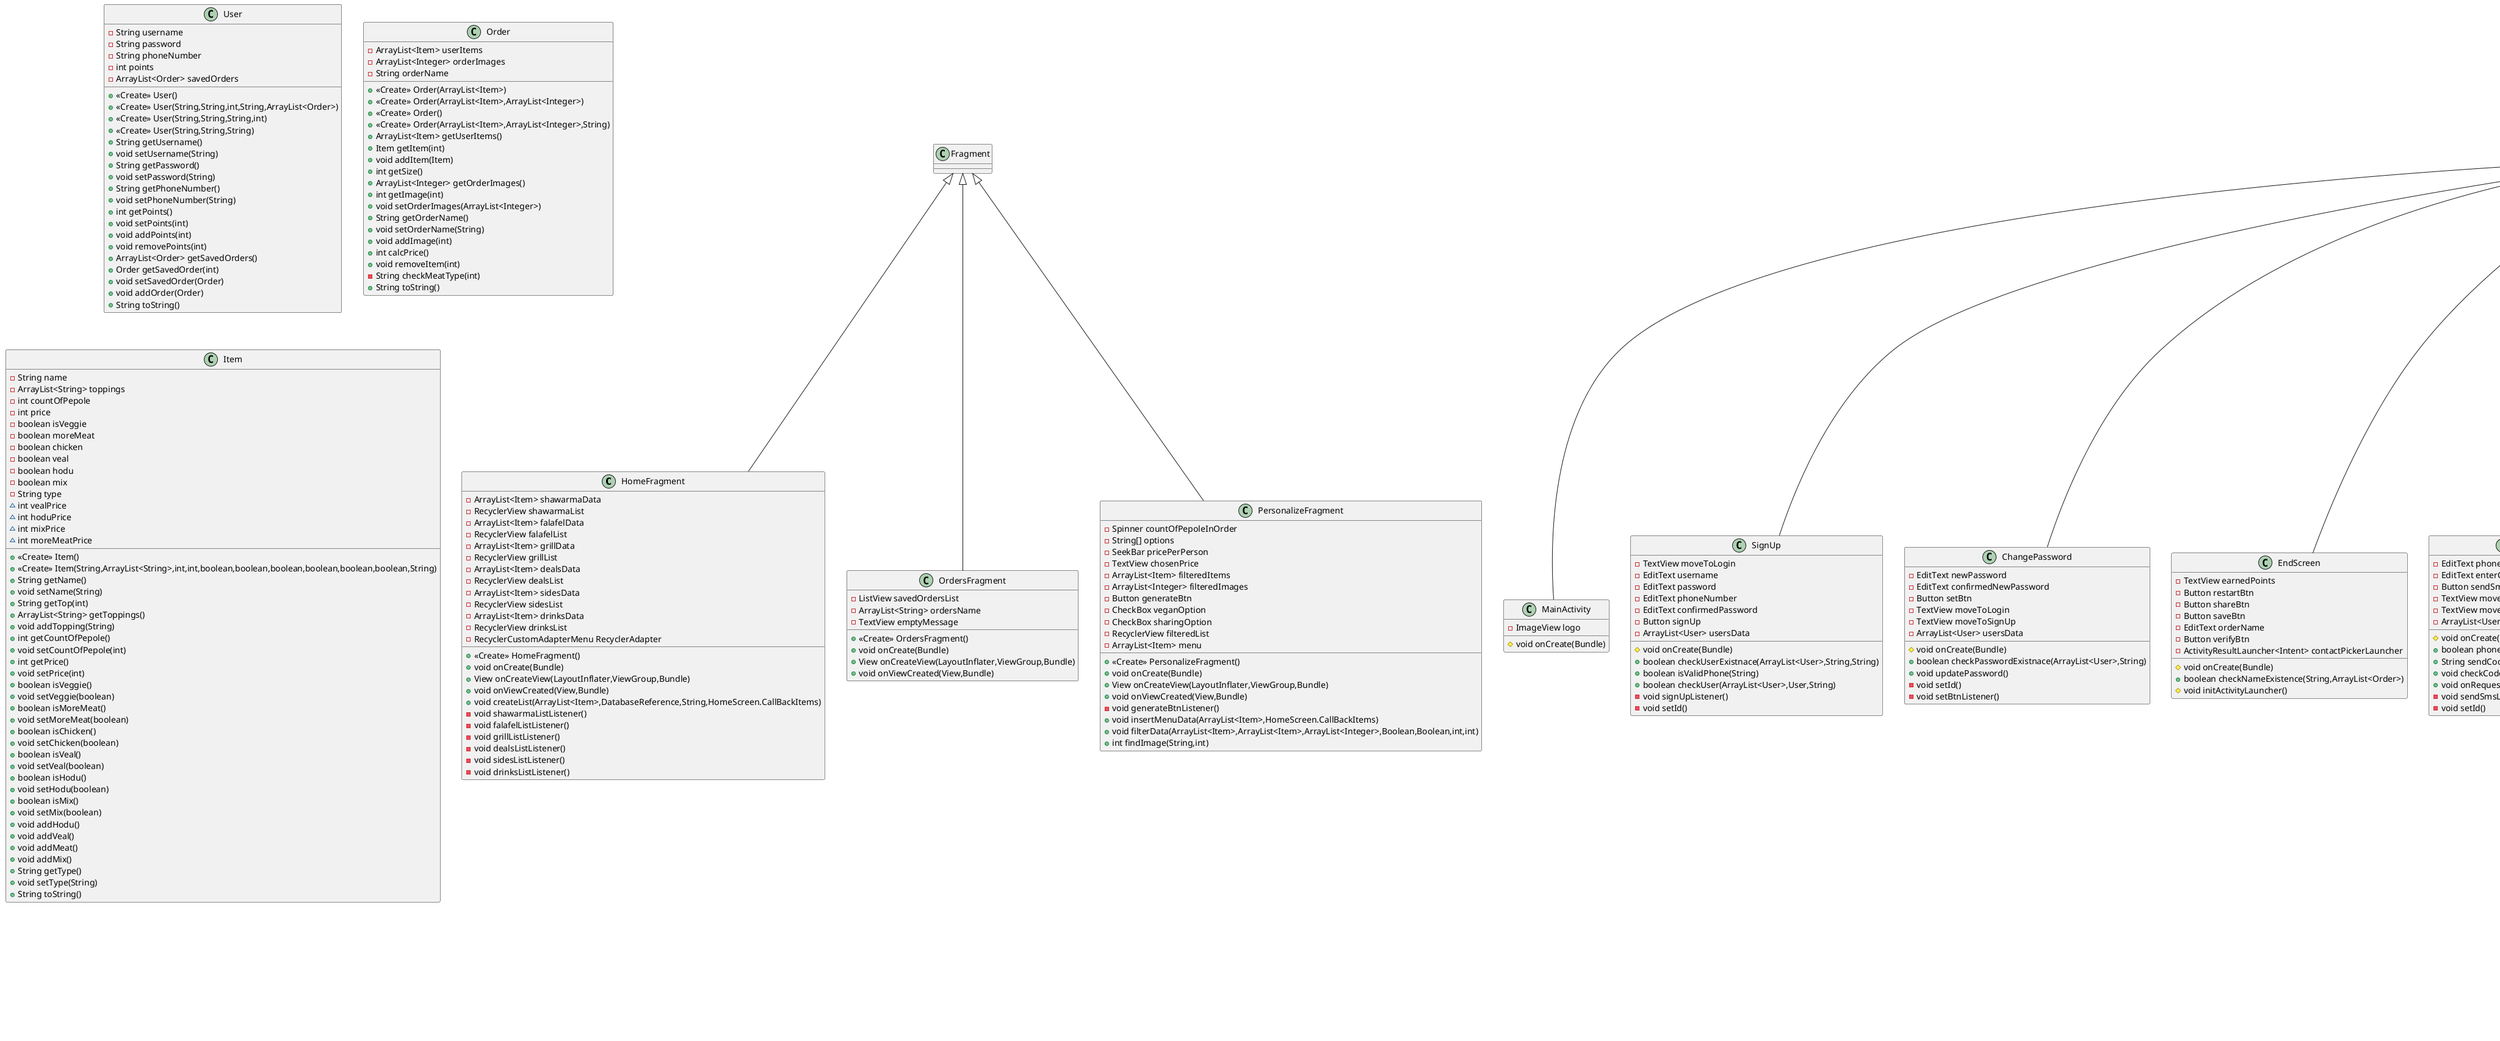 @startuml
class HomeFragment {
- ArrayList<Item> shawarmaData
- RecyclerView shawarmaList
- ArrayList<Item> falafelData
- RecyclerView falafelList
- ArrayList<Item> grillData
- RecyclerView grillList
- ArrayList<Item> dealsData
- RecyclerView dealsList
- ArrayList<Item> sidesData
- RecyclerView sidesList
- ArrayList<Item> drinksData
- RecyclerView drinksList
- RecyclerCustomAdapterMenu RecyclerAdapter
+ <<Create>> HomeFragment()
+ void onCreate(Bundle)
+ View onCreateView(LayoutInflater,ViewGroup,Bundle)
+ void onViewCreated(View,Bundle)
+ void createList(ArrayList<Item>,DatabaseReference,String,HomeScreen.CallBackItems)
- void shawarmaListListener()
- void falafelListListener()
- void grillListListener()
- void dealsListListener()
- void sidesListListener()
- void drinksListListener()
}


class MainActivity {
- ImageView logo
# void onCreate(Bundle)
}


class SignUp {
- TextView moveToLogin
- EditText username
- EditText password
- EditText phoneNumber
- EditText confirmedPassword
- Button signUp
- ArrayList<User> usersData
# void onCreate(Bundle)
+ boolean checkUserExistnace(ArrayList<User>,String,String)
+ boolean isValidPhone(String)
+ boolean checkUser(ArrayList<User>,User,String)
- void signUpListener()
- void setId()
}


class ChangePassword {
- EditText newPassword
- EditText confirmedNewPassword
- Button setBtn
- TextView moveToLogin
- TextView moveToSignUp
- ArrayList<User> usersData
# void onCreate(Bundle)
+ boolean checkPasswordExistnace(ArrayList<User>,String)
+ void updatePassword()
- void setId()
- void setBtnListener()
}


class EndScreen {
- TextView earnedPoints
- Button restartBtn
- Button shareBtn
- Button saveBtn
- EditText orderName
- Button verifyBtn
- ActivityResultLauncher<Intent> contactPickerLauncher
# void onCreate(Bundle)
+ boolean checkNameExistence(String,ArrayList<Order>)
# void initActivityLauncher()
}


class User {
- String username
- String password
- String phoneNumber
- int points
- ArrayList<Order> savedOrders
+ <<Create>> User()
+ <<Create>> User(String,String,int,String,ArrayList<Order>)
+ <<Create>> User(String,String,String,int)
+ <<Create>> User(String,String,String)
+ String getUsername()
+ void setUsername(String)
+ String getPassword()
+ void setPassword(String)
+ String getPhoneNumber()
+ void setPhoneNumber(String)
+ int getPoints()
+ void setPoints(int)
+ void addPoints(int)
+ void removePoints(int)
+ ArrayList<Order> getSavedOrders()
+ Order getSavedOrder(int)
+ void setSavedOrder(Order)
+ void addOrder(Order)
+ String toString()
}


class ForgotPassword {
- EditText phoneNumber
- EditText enterCode
- Button sendSms
- TextView moveToLogin
- TextView moveToSignUp
- ArrayList<User> usersData
# void onCreate(Bundle)
+ boolean phoneIsExist(String,ArrayList<User>)
+ String sendCodeToSms()
+ void checkCode()
+ void onRequestPermissionsResult(int,String[],int[])
- void sendSmsListener()
- void setId()
}


class PaymentScreen {
- SeekBar pointsSeekBar
- Button payBtn
- TextView maxValuePoints
- TextView redeemedPoints
- RecyclerView orderList
- RecyclerCustomAdapterOrder orderAdapter
+ {static} int newPrice
- Button closeBtn
- TextView itemDetails
# void onCreate(Bundle)
# void onResume()
+ {static} void setUserInFireBase(User)
}


class EditItem {
- ImageView itemImage
- LinearLayout toppingsButtons
- ArrayList<String> toppings
- Switch moreMeatSwitch
- RadioGroup meatTypes
- TextView chooseMeatMessage
- Button addItemBtn
- Item curItem
# void onCreate(Bundle)
+ {static} void setToppingsData(ArrayList<String>,ToppingsCallBack)
+ {static} void findItemByName(Item,String,ItemCallBack)
}


interface EditItem$ToppingsCallBack {
~ void onSuccess(ArrayList<String>)
~ void onFailure(String)
}

interface EditItem$ItemCallBack {
~ void onSuccess(Item)
~ void onFailure(String)
}

class AddOrder {
- RecyclerView savedOrderList
- RecyclerCustomAdapterOrder adapter
- Button addToOrder
- TextView itemDetails
- Button closeBtn
- ArrayList<Item> curOrderItems
- ArrayList<Integer> curOrderImages
# void onCreate(Bundle)
}


class RecyclerCustomAdapterMenu {
- ArrayList<Item> itemsData
- OnMenuClickListener listener
- ArrayList<ArrayList<Integer>> images
+ <<Create>> RecyclerCustomAdapterMenu(ArrayList<Item>)
+ <<Create>> RecyclerCustomAdapterMenu(ArrayList<Item>,OnMenuClickListener)
+ <<Create>> RecyclerCustomAdapterMenu(ArrayList<Item>,ArrayList<ArrayList<Integer>>)
+ <<Create>> RecyclerCustomAdapterMenu(ArrayList<Item>,ArrayList<ArrayList<Integer>>,OnMenuClickListener)
+ ViewHolder onCreateViewHolder(ViewGroup,int)
+ void onBindViewHolder(ViewHolder,int)
+ int getItemCount()
}


interface RecyclerCustomAdapterMenu$OnMenuClickListener {
~ void onItemClick(int)
}

class RecyclerCustomAdapterMenu$ViewHolder {
- ImageView itemImage
- TextView itemName
- TextView countOfPepole
- TextView price
- ImageView veganSign
+ <<Create>> ViewHolder(View)
}


class Order {
- ArrayList<Item> userItems
- ArrayList<Integer> orderImages
- String orderName
+ <<Create>> Order(ArrayList<Item>)
+ <<Create>> Order(ArrayList<Item>,ArrayList<Integer>)
+ <<Create>> Order()
+ <<Create>> Order(ArrayList<Item>,ArrayList<Integer>,String)
+ ArrayList<Item> getUserItems()
+ Item getItem(int)
+ void addItem(Item)
+ int getSize()
+ ArrayList<Integer> getOrderImages()
+ int getImage(int)
+ void setOrderImages(ArrayList<Integer>)
+ String getOrderName()
+ void setOrderName(String)
+ void addImage(int)
+ int calcPrice()
+ void removeItem(int)
- String checkMeatType(int)
+ String toString()
}


class HomeScreen {
- TextView name
- TextView points
+ {static} Button payment
- ImageButton tiktok
- ImageButton instegram
- ImageButton facebook
- ArrayList<User> usersData
+ {static} User curUser
+ {static} Order order
- ViewPagerAdapter fragmentAdapter
- ViewPager2 viewPager
- TabLayout tabLayout
# void onCreate(Bundle)
# void onResume()
+ User findUserByPhone(String,ArrayList<User>)
- void setId()
- void setFragments()
}


interface HomeScreen$CallBackItems {
~ void onSuccess(ArrayList<Item>)
~ void onFailure(String)
}

class ViewPagerAdapter {
- ArrayList<Fragment> fragments
+ <<Create>> ViewPagerAdapter(FragmentActivity)
+ <<Create>> ViewPagerAdapter(Fragment)
+ <<Create>> ViewPagerAdapter(FragmentManager,Lifecycle)
+ Fragment createFragment(int)
+ int getItemCount()
+ void addFragment(Fragment)
}


class Item {
- String name
- ArrayList<String> toppings
- int countOfPepole
- int price
- boolean isVeggie
- boolean moreMeat
- boolean chicken
- boolean veal
- boolean hodu
- boolean mix
- String type
~ int vealPrice
~ int hoduPrice
~ int mixPrice
~ int moreMeatPrice
+ <<Create>> Item()
+ <<Create>> Item(String,ArrayList<String>,int,int,boolean,boolean,boolean,boolean,boolean,boolean,String)
+ String getName()
+ void setName(String)
+ String getTop(int)
+ ArrayList<String> getToppings()
+ void addTopping(String)
+ int getCountOfPepole()
+ void setCountOfPepole(int)
+ int getPrice()
+ void setPrice(int)
+ boolean isVeggie()
+ void setVeggie(boolean)
+ boolean isMoreMeat()
+ void setMoreMeat(boolean)
+ boolean isChicken()
+ void setChicken(boolean)
+ boolean isVeal()
+ void setVeal(boolean)
+ boolean isHodu()
+ void setHodu(boolean)
+ boolean isMix()
+ void setMix(boolean)
+ void addHodu()
+ void addVeal()
+ void addMeat()
+ void addMix()
+ String getType()
+ void setType(String)
+ String toString()
}


class OrdersFragment {
- ListView savedOrdersList
- ArrayList<String> ordersName
- TextView emptyMessage
+ <<Create>> OrdersFragment()
+ void onCreate(Bundle)
+ View onCreateView(LayoutInflater,ViewGroup,Bundle)
+ void onViewCreated(View,Bundle)
}


class PersonalizeFragment {
- Spinner countOfPepoleInOrder
- String[] options
- SeekBar pricePerPerson
- TextView chosenPrice
- ArrayList<Item> filteredItems
- ArrayList<Integer> filteredImages
- Button generateBtn
- CheckBox veganOption
- CheckBox sharingOption
- RecyclerView filteredList
- ArrayList<Item> menu
+ <<Create>> PersonalizeFragment()
+ void onCreate(Bundle)
+ View onCreateView(LayoutInflater,ViewGroup,Bundle)
+ void onViewCreated(View,Bundle)
- void generateBtnListener()
+ void insertMenuData(ArrayList<Item>,HomeScreen.CallBackItems)
+ void filterData(ArrayList<Item>,ArrayList<Item>,ArrayList<Integer>,Boolean,Boolean,int,int)
+ int findImage(String,int)
}


class Login {
- TextView moveToSignUp
- TextView moveToForgotPassword
- Button login
- EditText phoneNumber
- EditText password
- ArrayList<User> usersData
# void onCreate(Bundle)
+ int checkExistnace(ArrayList<User>,String,String)
- void setId()
- void loginListener()
}


class RecyclerCustomAdapterOrder {
- ArrayList<Item> itemsData
- ArrayList<Integer> images
- OnOrderClickListener listener
+ <<Create>> RecyclerCustomAdapterOrder(ArrayList<Item>)
+ <<Create>> RecyclerCustomAdapterOrder(ArrayList<Item>,ArrayList<Integer>)
+ <<Create>> RecyclerCustomAdapterOrder(ArrayList<Item>,ArrayList<Integer>,OnOrderClickListener)
+ RecyclerCustomAdapterOrder.ViewHolder onCreateViewHolder(ViewGroup,int)
+ void onBindViewHolder(RecyclerCustomAdapterOrder.ViewHolder,int)
+ void remove(int)
+ int getItemCount()
}


interface RecyclerCustomAdapterOrder$OnOrderClickListener {
~ void onItemClick(int)
}

class RecyclerCustomAdapterOrder$ViewHolder {
- ImageView itemImage
- TextView itemName
- TextView countOfPepole
- TextView price
- ImageView veganSign
+ <<Create>> ViewHolder(View)
}




Fragment <|-- HomeFragment
AppCompatActivity <|-- MainActivity
AppCompatActivity <|-- SignUp
AppCompatActivity <|-- ChangePassword
AppCompatActivity <|-- EndScreen
AppCompatActivity <|-- ForgotPassword
AppCompatActivity <|-- PaymentScreen
AppCompatActivity <|-- EditItem
EditItem +.. EditItem$ToppingsCallBack
EditItem +.. EditItem$ItemCallBack
AppCompatActivity <|-- AddOrder
Adapter <|-- RecyclerCustomAdapterMenu
RecyclerCustomAdapterMenu +.. RecyclerCustomAdapterMenu$OnMenuClickListener
RecyclerCustomAdapterMenu +.. RecyclerCustomAdapterMenu$ViewHolder
ViewHolder <|-- RecyclerCustomAdapterMenu$ViewHolder
AppCompatActivity <|-- HomeScreen
HomeScreen +.. HomeScreen$CallBackItems
FragmentStateAdapter <|-- ViewPagerAdapter
Fragment <|-- OrdersFragment
Fragment <|-- PersonalizeFragment
AppCompatActivity <|-- Login
Adapter <|-- RecyclerCustomAdapterOrder
RecyclerCustomAdapterOrder +.. RecyclerCustomAdapterOrder$OnOrderClickListener
RecyclerCustomAdapterOrder +.. RecyclerCustomAdapterOrder$ViewHolder
ViewHolder <|-- RecyclerCustomAdapterOrder$ViewHolder
@enduml